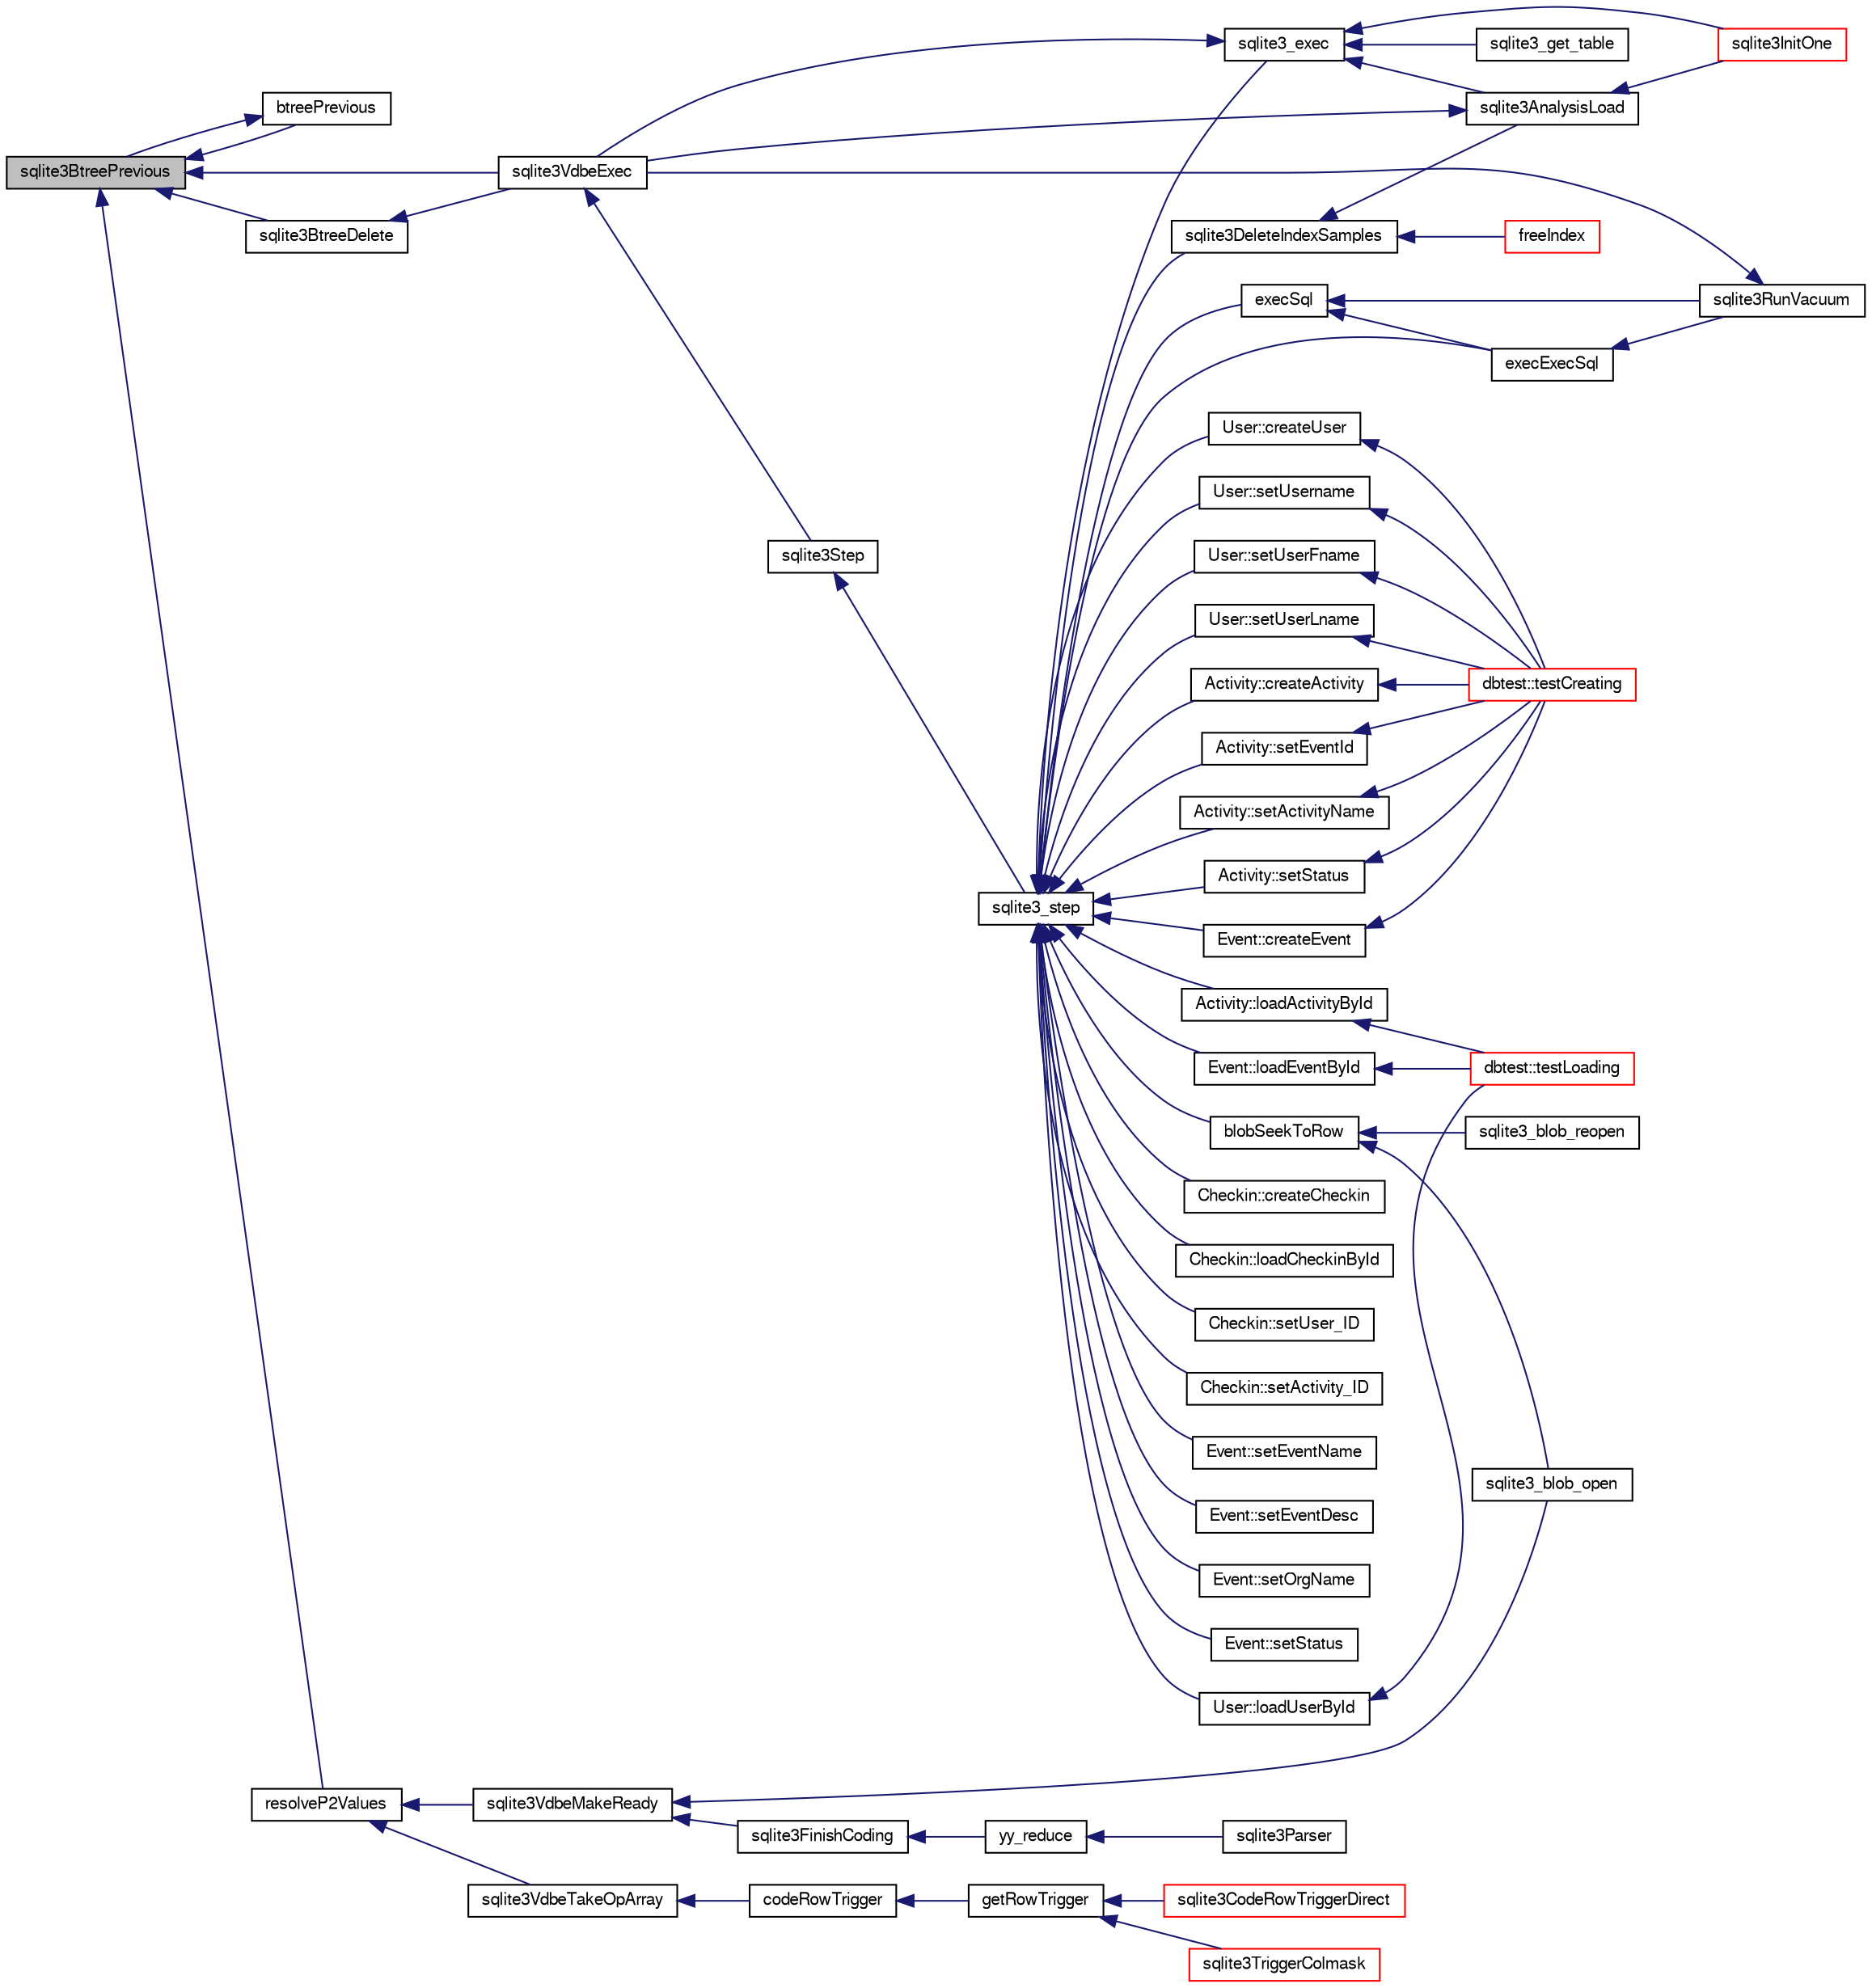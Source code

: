 digraph "sqlite3BtreePrevious"
{
  edge [fontname="FreeSans",fontsize="10",labelfontname="FreeSans",labelfontsize="10"];
  node [fontname="FreeSans",fontsize="10",shape=record];
  rankdir="LR";
  Node462777 [label="sqlite3BtreePrevious",height=0.2,width=0.4,color="black", fillcolor="grey75", style="filled", fontcolor="black"];
  Node462777 -> Node462778 [dir="back",color="midnightblue",fontsize="10",style="solid",fontname="FreeSans"];
  Node462778 [label="btreePrevious",height=0.2,width=0.4,color="black", fillcolor="white", style="filled",URL="$sqlite3_8c.html#a6b41260c8b5d49d50962296ee829b244"];
  Node462778 -> Node462777 [dir="back",color="midnightblue",fontsize="10",style="solid",fontname="FreeSans"];
  Node462777 -> Node462779 [dir="back",color="midnightblue",fontsize="10",style="solid",fontname="FreeSans"];
  Node462779 [label="sqlite3BtreeDelete",height=0.2,width=0.4,color="black", fillcolor="white", style="filled",URL="$sqlite3_8c.html#a65c40cd7ec987dbd25392a180f388fe7"];
  Node462779 -> Node462780 [dir="back",color="midnightblue",fontsize="10",style="solid",fontname="FreeSans"];
  Node462780 [label="sqlite3VdbeExec",height=0.2,width=0.4,color="black", fillcolor="white", style="filled",URL="$sqlite3_8c.html#a8ce40a614bdc56719c4d642b1e4dfb21"];
  Node462780 -> Node462781 [dir="back",color="midnightblue",fontsize="10",style="solid",fontname="FreeSans"];
  Node462781 [label="sqlite3Step",height=0.2,width=0.4,color="black", fillcolor="white", style="filled",URL="$sqlite3_8c.html#a3f2872e873e2758a4beedad1d5113554"];
  Node462781 -> Node462782 [dir="back",color="midnightblue",fontsize="10",style="solid",fontname="FreeSans"];
  Node462782 [label="sqlite3_step",height=0.2,width=0.4,color="black", fillcolor="white", style="filled",URL="$sqlite3_8h.html#ac1e491ce36b7471eb28387f7d3c74334"];
  Node462782 -> Node462783 [dir="back",color="midnightblue",fontsize="10",style="solid",fontname="FreeSans"];
  Node462783 [label="Activity::createActivity",height=0.2,width=0.4,color="black", fillcolor="white", style="filled",URL="$classActivity.html#a813cc5e52c14ab49b39014c134e3425b"];
  Node462783 -> Node462784 [dir="back",color="midnightblue",fontsize="10",style="solid",fontname="FreeSans"];
  Node462784 [label="dbtest::testCreating",height=0.2,width=0.4,color="red", fillcolor="white", style="filled",URL="$classdbtest.html#a8193e88a7df657069c8a6bd09c8243b7"];
  Node462782 -> Node462786 [dir="back",color="midnightblue",fontsize="10",style="solid",fontname="FreeSans"];
  Node462786 [label="Activity::loadActivityById",height=0.2,width=0.4,color="black", fillcolor="white", style="filled",URL="$classActivity.html#abe4ffb4f08a47212ebf9013259d9e7fd"];
  Node462786 -> Node462787 [dir="back",color="midnightblue",fontsize="10",style="solid",fontname="FreeSans"];
  Node462787 [label="dbtest::testLoading",height=0.2,width=0.4,color="red", fillcolor="white", style="filled",URL="$classdbtest.html#a6f98d82a2c8e2b9040848763504ddae1"];
  Node462782 -> Node462788 [dir="back",color="midnightblue",fontsize="10",style="solid",fontname="FreeSans"];
  Node462788 [label="Activity::setEventId",height=0.2,width=0.4,color="black", fillcolor="white", style="filled",URL="$classActivity.html#adb1d0fd0d08f473e068f0a4086bfa9ca"];
  Node462788 -> Node462784 [dir="back",color="midnightblue",fontsize="10",style="solid",fontname="FreeSans"];
  Node462782 -> Node462789 [dir="back",color="midnightblue",fontsize="10",style="solid",fontname="FreeSans"];
  Node462789 [label="Activity::setActivityName",height=0.2,width=0.4,color="black", fillcolor="white", style="filled",URL="$classActivity.html#a62dc3737b33915a36086f9dd26d16a81"];
  Node462789 -> Node462784 [dir="back",color="midnightblue",fontsize="10",style="solid",fontname="FreeSans"];
  Node462782 -> Node462790 [dir="back",color="midnightblue",fontsize="10",style="solid",fontname="FreeSans"];
  Node462790 [label="Activity::setStatus",height=0.2,width=0.4,color="black", fillcolor="white", style="filled",URL="$classActivity.html#af618135a7738f4d2a7ee147a8ef912ea"];
  Node462790 -> Node462784 [dir="back",color="midnightblue",fontsize="10",style="solid",fontname="FreeSans"];
  Node462782 -> Node462791 [dir="back",color="midnightblue",fontsize="10",style="solid",fontname="FreeSans"];
  Node462791 [label="Checkin::createCheckin",height=0.2,width=0.4,color="black", fillcolor="white", style="filled",URL="$classCheckin.html#a4e40acdf7fff0e607f6de4f24f3a163c"];
  Node462782 -> Node462792 [dir="back",color="midnightblue",fontsize="10",style="solid",fontname="FreeSans"];
  Node462792 [label="Checkin::loadCheckinById",height=0.2,width=0.4,color="black", fillcolor="white", style="filled",URL="$classCheckin.html#a3461f70ea6c68475225f2a07f78a21e0"];
  Node462782 -> Node462793 [dir="back",color="midnightblue",fontsize="10",style="solid",fontname="FreeSans"];
  Node462793 [label="Checkin::setUser_ID",height=0.2,width=0.4,color="black", fillcolor="white", style="filled",URL="$classCheckin.html#a76ab640f4f912876dbebf183db5359c6"];
  Node462782 -> Node462794 [dir="back",color="midnightblue",fontsize="10",style="solid",fontname="FreeSans"];
  Node462794 [label="Checkin::setActivity_ID",height=0.2,width=0.4,color="black", fillcolor="white", style="filled",URL="$classCheckin.html#ab2ff3ec2604ec73a42af25874a00b232"];
  Node462782 -> Node462795 [dir="back",color="midnightblue",fontsize="10",style="solid",fontname="FreeSans"];
  Node462795 [label="Event::createEvent",height=0.2,width=0.4,color="black", fillcolor="white", style="filled",URL="$classEvent.html#a77adb9f4a46ffb32c2d931f0691f5903"];
  Node462795 -> Node462784 [dir="back",color="midnightblue",fontsize="10",style="solid",fontname="FreeSans"];
  Node462782 -> Node462796 [dir="back",color="midnightblue",fontsize="10",style="solid",fontname="FreeSans"];
  Node462796 [label="Event::loadEventById",height=0.2,width=0.4,color="black", fillcolor="white", style="filled",URL="$classEvent.html#afa66cea33f722dbeecb69cc98fdea055"];
  Node462796 -> Node462787 [dir="back",color="midnightblue",fontsize="10",style="solid",fontname="FreeSans"];
  Node462782 -> Node462797 [dir="back",color="midnightblue",fontsize="10",style="solid",fontname="FreeSans"];
  Node462797 [label="Event::setEventName",height=0.2,width=0.4,color="black", fillcolor="white", style="filled",URL="$classEvent.html#a10596b6ca077df05184e30d62b08729d"];
  Node462782 -> Node462798 [dir="back",color="midnightblue",fontsize="10",style="solid",fontname="FreeSans"];
  Node462798 [label="Event::setEventDesc",height=0.2,width=0.4,color="black", fillcolor="white", style="filled",URL="$classEvent.html#ae36b8377dcae792f1c5c4726024c981b"];
  Node462782 -> Node462799 [dir="back",color="midnightblue",fontsize="10",style="solid",fontname="FreeSans"];
  Node462799 [label="Event::setOrgName",height=0.2,width=0.4,color="black", fillcolor="white", style="filled",URL="$classEvent.html#a19aac0f776bd764563a54977656cf680"];
  Node462782 -> Node462800 [dir="back",color="midnightblue",fontsize="10",style="solid",fontname="FreeSans"];
  Node462800 [label="Event::setStatus",height=0.2,width=0.4,color="black", fillcolor="white", style="filled",URL="$classEvent.html#ab0a6b9285af0f4172eb841e2b80f8972"];
  Node462782 -> Node462801 [dir="back",color="midnightblue",fontsize="10",style="solid",fontname="FreeSans"];
  Node462801 [label="blobSeekToRow",height=0.2,width=0.4,color="black", fillcolor="white", style="filled",URL="$sqlite3_8c.html#afff57e13332b98c8a44a7cebe38962ab"];
  Node462801 -> Node462802 [dir="back",color="midnightblue",fontsize="10",style="solid",fontname="FreeSans"];
  Node462802 [label="sqlite3_blob_open",height=0.2,width=0.4,color="black", fillcolor="white", style="filled",URL="$sqlite3_8h.html#adb8ad839a5bdd62a43785132bc7dd518"];
  Node462801 -> Node462803 [dir="back",color="midnightblue",fontsize="10",style="solid",fontname="FreeSans"];
  Node462803 [label="sqlite3_blob_reopen",height=0.2,width=0.4,color="black", fillcolor="white", style="filled",URL="$sqlite3_8h.html#abc77c24fdc0150138490359a94360f7e"];
  Node462782 -> Node462804 [dir="back",color="midnightblue",fontsize="10",style="solid",fontname="FreeSans"];
  Node462804 [label="sqlite3DeleteIndexSamples",height=0.2,width=0.4,color="black", fillcolor="white", style="filled",URL="$sqlite3_8c.html#aaeda0302fbf61397ec009f65bed047ef"];
  Node462804 -> Node462805 [dir="back",color="midnightblue",fontsize="10",style="solid",fontname="FreeSans"];
  Node462805 [label="sqlite3AnalysisLoad",height=0.2,width=0.4,color="black", fillcolor="white", style="filled",URL="$sqlite3_8c.html#a48a2301c27e1d3d68708b9b8761b5a01"];
  Node462805 -> Node462780 [dir="back",color="midnightblue",fontsize="10",style="solid",fontname="FreeSans"];
  Node462805 -> Node462806 [dir="back",color="midnightblue",fontsize="10",style="solid",fontname="FreeSans"];
  Node462806 [label="sqlite3InitOne",height=0.2,width=0.4,color="red", fillcolor="white", style="filled",URL="$sqlite3_8c.html#ac4318b25df65269906b0379251fe9b85"];
  Node462804 -> Node462907 [dir="back",color="midnightblue",fontsize="10",style="solid",fontname="FreeSans"];
  Node462907 [label="freeIndex",height=0.2,width=0.4,color="red", fillcolor="white", style="filled",URL="$sqlite3_8c.html#a00907c99c18d5bcb9d0b38c077146c31"];
  Node462782 -> Node462973 [dir="back",color="midnightblue",fontsize="10",style="solid",fontname="FreeSans"];
  Node462973 [label="sqlite3_exec",height=0.2,width=0.4,color="black", fillcolor="white", style="filled",URL="$sqlite3_8h.html#a97487ec8150e0bcc8fa392ab8f0e24db"];
  Node462973 -> Node462780 [dir="back",color="midnightblue",fontsize="10",style="solid",fontname="FreeSans"];
  Node462973 -> Node462805 [dir="back",color="midnightblue",fontsize="10",style="solid",fontname="FreeSans"];
  Node462973 -> Node462806 [dir="back",color="midnightblue",fontsize="10",style="solid",fontname="FreeSans"];
  Node462973 -> Node462974 [dir="back",color="midnightblue",fontsize="10",style="solid",fontname="FreeSans"];
  Node462974 [label="sqlite3_get_table",height=0.2,width=0.4,color="black", fillcolor="white", style="filled",URL="$sqlite3_8h.html#a5effeac4e12df57beaa35c5be1f61579"];
  Node462782 -> Node462964 [dir="back",color="midnightblue",fontsize="10",style="solid",fontname="FreeSans"];
  Node462964 [label="execSql",height=0.2,width=0.4,color="black", fillcolor="white", style="filled",URL="$sqlite3_8c.html#a7d16651b98a110662f4c265eff0246cb"];
  Node462964 -> Node462965 [dir="back",color="midnightblue",fontsize="10",style="solid",fontname="FreeSans"];
  Node462965 [label="execExecSql",height=0.2,width=0.4,color="black", fillcolor="white", style="filled",URL="$sqlite3_8c.html#ac1be09a6c047f21133d16378d301e0d4"];
  Node462965 -> Node462966 [dir="back",color="midnightblue",fontsize="10",style="solid",fontname="FreeSans"];
  Node462966 [label="sqlite3RunVacuum",height=0.2,width=0.4,color="black", fillcolor="white", style="filled",URL="$sqlite3_8c.html#a5e83ddc7b3e7e8e79ad5d1fc92de1d2f"];
  Node462966 -> Node462780 [dir="back",color="midnightblue",fontsize="10",style="solid",fontname="FreeSans"];
  Node462964 -> Node462966 [dir="back",color="midnightblue",fontsize="10",style="solid",fontname="FreeSans"];
  Node462782 -> Node462965 [dir="back",color="midnightblue",fontsize="10",style="solid",fontname="FreeSans"];
  Node462782 -> Node462967 [dir="back",color="midnightblue",fontsize="10",style="solid",fontname="FreeSans"];
  Node462967 [label="User::createUser",height=0.2,width=0.4,color="black", fillcolor="white", style="filled",URL="$classUser.html#a22ed673939e8cc0a136130b809bba513"];
  Node462967 -> Node462784 [dir="back",color="midnightblue",fontsize="10",style="solid",fontname="FreeSans"];
  Node462782 -> Node462968 [dir="back",color="midnightblue",fontsize="10",style="solid",fontname="FreeSans"];
  Node462968 [label="User::loadUserById",height=0.2,width=0.4,color="black", fillcolor="white", style="filled",URL="$classUser.html#a863377665b7fb83c5547dcf9727f5092"];
  Node462968 -> Node462787 [dir="back",color="midnightblue",fontsize="10",style="solid",fontname="FreeSans"];
  Node462782 -> Node462969 [dir="back",color="midnightblue",fontsize="10",style="solid",fontname="FreeSans"];
  Node462969 [label="User::setUsername",height=0.2,width=0.4,color="black", fillcolor="white", style="filled",URL="$classUser.html#aa0497022a136cb78de785b0a39ae60b1"];
  Node462969 -> Node462784 [dir="back",color="midnightblue",fontsize="10",style="solid",fontname="FreeSans"];
  Node462782 -> Node462970 [dir="back",color="midnightblue",fontsize="10",style="solid",fontname="FreeSans"];
  Node462970 [label="User::setUserFname",height=0.2,width=0.4,color="black", fillcolor="white", style="filled",URL="$classUser.html#a72657eb55cd0ca437b4841a43f19912f"];
  Node462970 -> Node462784 [dir="back",color="midnightblue",fontsize="10",style="solid",fontname="FreeSans"];
  Node462782 -> Node462971 [dir="back",color="midnightblue",fontsize="10",style="solid",fontname="FreeSans"];
  Node462971 [label="User::setUserLname",height=0.2,width=0.4,color="black", fillcolor="white", style="filled",URL="$classUser.html#aa25973387e5afe1aa6f60dd6545e33b5"];
  Node462971 -> Node462784 [dir="back",color="midnightblue",fontsize="10",style="solid",fontname="FreeSans"];
  Node462777 -> Node463041 [dir="back",color="midnightblue",fontsize="10",style="solid",fontname="FreeSans"];
  Node463041 [label="resolveP2Values",height=0.2,width=0.4,color="black", fillcolor="white", style="filled",URL="$sqlite3_8c.html#a9aa9c7da468f7325e427e599812b92ab"];
  Node463041 -> Node463042 [dir="back",color="midnightblue",fontsize="10",style="solid",fontname="FreeSans"];
  Node463042 [label="sqlite3VdbeTakeOpArray",height=0.2,width=0.4,color="black", fillcolor="white", style="filled",URL="$sqlite3_8c.html#a1f7b118692db626cff3d33803d463103"];
  Node463042 -> Node462828 [dir="back",color="midnightblue",fontsize="10",style="solid",fontname="FreeSans"];
  Node462828 [label="codeRowTrigger",height=0.2,width=0.4,color="black", fillcolor="white", style="filled",URL="$sqlite3_8c.html#a463cea5aaaf388b560b206570a0022fc"];
  Node462828 -> Node462829 [dir="back",color="midnightblue",fontsize="10",style="solid",fontname="FreeSans"];
  Node462829 [label="getRowTrigger",height=0.2,width=0.4,color="black", fillcolor="white", style="filled",URL="$sqlite3_8c.html#a69626ef20b540d1a2b19cf56f3f45689"];
  Node462829 -> Node462830 [dir="back",color="midnightblue",fontsize="10",style="solid",fontname="FreeSans"];
  Node462830 [label="sqlite3CodeRowTriggerDirect",height=0.2,width=0.4,color="red", fillcolor="white", style="filled",URL="$sqlite3_8c.html#ad92829f9001bcf89a0299dad5a48acd4"];
  Node462829 -> Node462837 [dir="back",color="midnightblue",fontsize="10",style="solid",fontname="FreeSans"];
  Node462837 [label="sqlite3TriggerColmask",height=0.2,width=0.4,color="red", fillcolor="white", style="filled",URL="$sqlite3_8c.html#acace8e99e37ae5e84ea03c65e820c540"];
  Node463041 -> Node463043 [dir="back",color="midnightblue",fontsize="10",style="solid",fontname="FreeSans"];
  Node463043 [label="sqlite3VdbeMakeReady",height=0.2,width=0.4,color="black", fillcolor="white", style="filled",URL="$sqlite3_8c.html#a04b3e310d0717c70e36c56429eda8368"];
  Node463043 -> Node462802 [dir="back",color="midnightblue",fontsize="10",style="solid",fontname="FreeSans"];
  Node463043 -> Node462880 [dir="back",color="midnightblue",fontsize="10",style="solid",fontname="FreeSans"];
  Node462880 [label="sqlite3FinishCoding",height=0.2,width=0.4,color="black", fillcolor="white", style="filled",URL="$sqlite3_8c.html#a651bc5b446c276c092705856d995b278"];
  Node462880 -> Node462810 [dir="back",color="midnightblue",fontsize="10",style="solid",fontname="FreeSans"];
  Node462810 [label="yy_reduce",height=0.2,width=0.4,color="black", fillcolor="white", style="filled",URL="$sqlite3_8c.html#a7c419a9b25711c666a9a2449ef377f14"];
  Node462810 -> Node462811 [dir="back",color="midnightblue",fontsize="10",style="solid",fontname="FreeSans"];
  Node462811 [label="sqlite3Parser",height=0.2,width=0.4,color="black", fillcolor="white", style="filled",URL="$sqlite3_8c.html#a0327d71a5fabe0b6a343d78a2602e72a"];
  Node462777 -> Node462780 [dir="back",color="midnightblue",fontsize="10",style="solid",fontname="FreeSans"];
}
